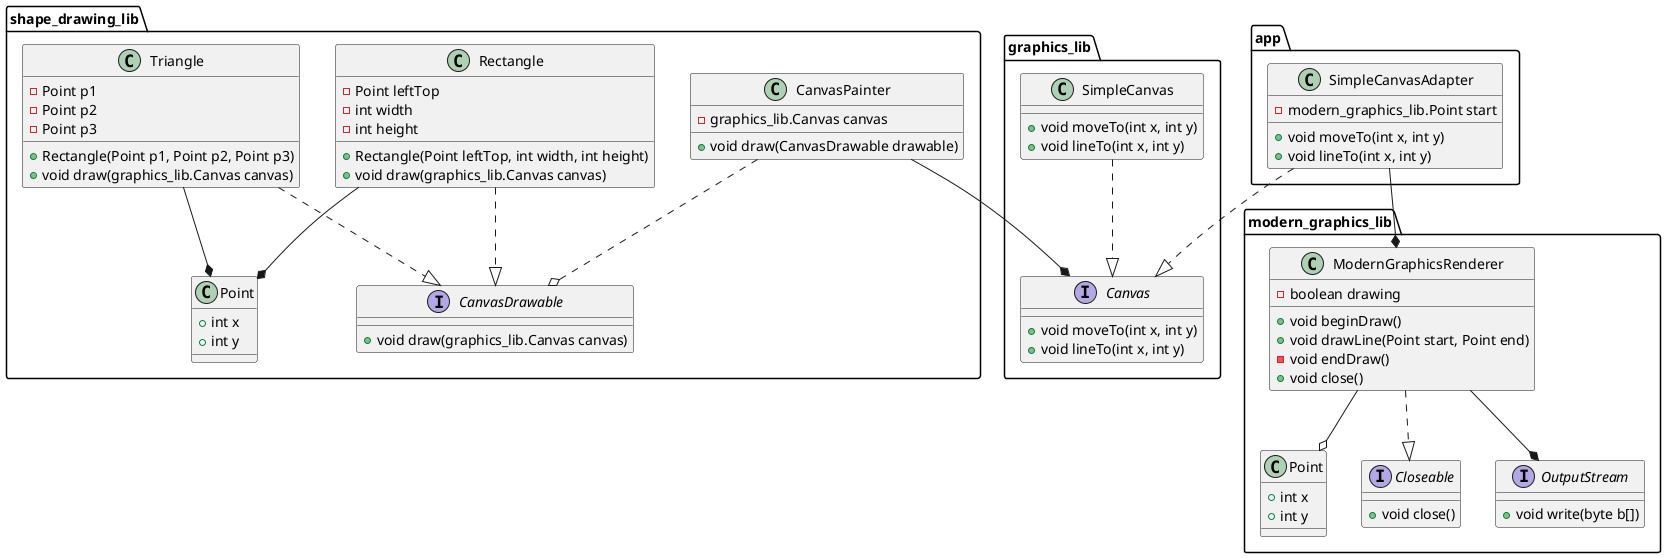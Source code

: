 @startuml

namespace graphics_lib {

interface Canvas {
+ void moveTo(int x, int y)
+ void lineTo(int x, int y)
}

class SimpleCanvas {
+ void moveTo(int x, int y)
+ void lineTo(int x, int y)
}

SimpleCanvas ..|> Canvas

}

namespace shape_drawing_lib {

interface CanvasDrawable {
+ void draw(graphics_lib.Canvas canvas)
}

CanvasPainter ..o CanvasDrawable
CanvasPainter --* graphics_lib.Canvas

class CanvasPainter {
- graphics_lib.Canvas canvas
+ void draw(CanvasDrawable drawable)
}

class Point {
+ int x
+ int y
}

Rectangle --* Point
Rectangle ..|> CanvasDrawable

class Rectangle {
- Point leftTop
- int width
- int height
+ Rectangle(Point leftTop, int width, int height)
+ void draw(graphics_lib.Canvas canvas)
}

Triangle --* Point
Triangle ..|> CanvasDrawable

class Triangle {
- Point p1
- Point p2
- Point p3
+ Rectangle(Point p1, Point p2, Point p3)
+ void draw(graphics_lib.Canvas canvas)
}

}

namespace modern_graphics_lib {

class Point {
+ int x
+ int y
}

interface Closeable {
+ void close()
}

interface OutputStream {
+ void write(byte b[])
}

ModernGraphicsRenderer ..|> Closeable
ModernGraphicsRenderer --* OutputStream
ModernGraphicsRenderer --o Point

class ModernGraphicsRenderer {
- boolean drawing
+ void beginDraw()
+ void drawLine(Point start, Point end)
- void endDraw()
+ void close()
}

}

namespace app {

SimpleCanvasAdapter ..|> graphics_lib.Canvas
SimpleCanvasAdapter --* modern_graphics_lib.ModernGraphicsRenderer

class SimpleCanvasAdapter {
- modern_graphics_lib.Point start
+ void moveTo(int x, int y)
+ void lineTo(int x, int y)
}

}

@enduml
